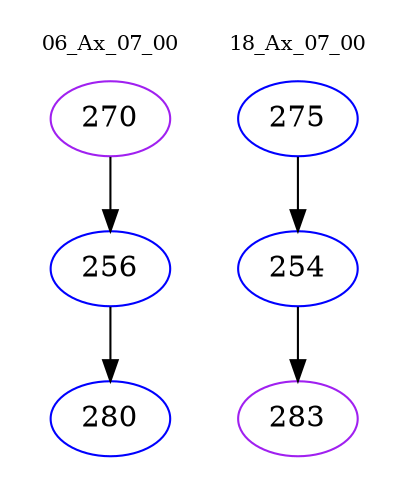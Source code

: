 digraph{
subgraph cluster_0 {
color = white
label = "06_Ax_07_00";
fontsize=10;
T0_270 [label="270", color="purple"]
T0_270 -> T0_256 [color="black"]
T0_256 [label="256", color="blue"]
T0_256 -> T0_280 [color="black"]
T0_280 [label="280", color="blue"]
}
subgraph cluster_1 {
color = white
label = "18_Ax_07_00";
fontsize=10;
T1_275 [label="275", color="blue"]
T1_275 -> T1_254 [color="black"]
T1_254 [label="254", color="blue"]
T1_254 -> T1_283 [color="black"]
T1_283 [label="283", color="purple"]
}
}
